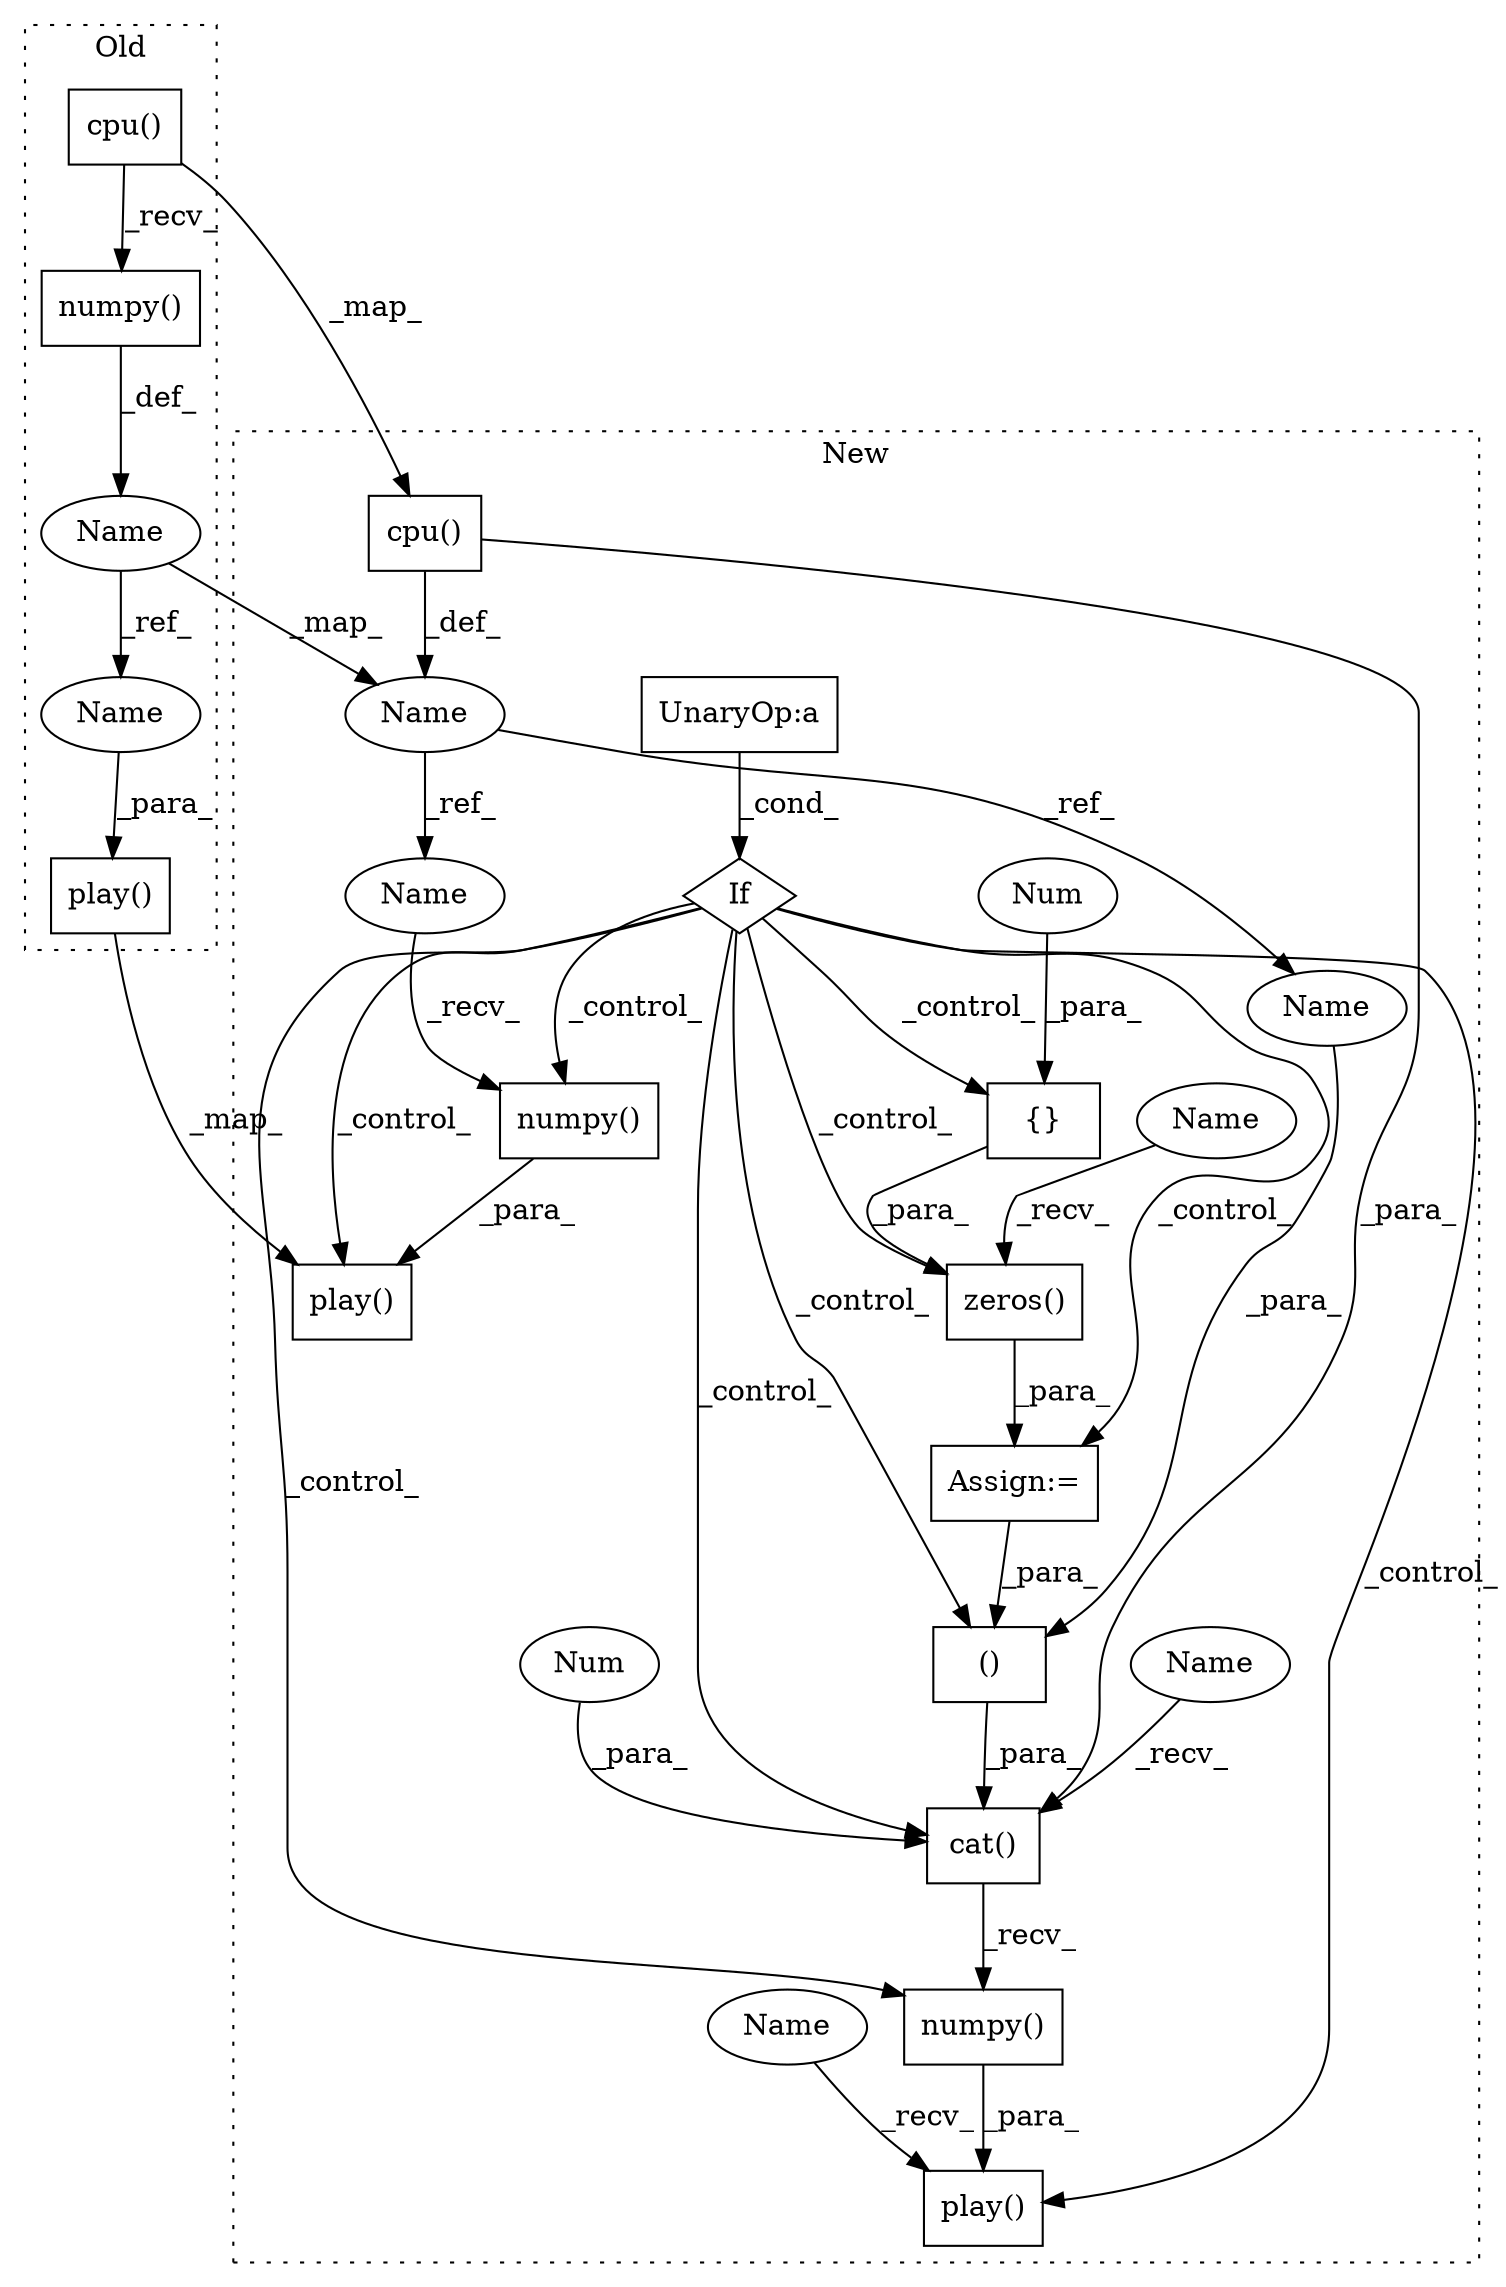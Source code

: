 digraph G {
subgraph cluster0 {
1 [label="numpy()" a="75" s="15596" l="30" shape="box"];
4 [label="play()" a="75" s="15635,15655" l="17,19" shape="box"];
11 [label="Name" a="87" s="15590" l="3" shape="ellipse"];
16 [label="cpu()" a="75" s="15596" l="22" shape="box"];
24 [label="Name" a="87" s="15652" l="3" shape="ellipse"];
label = "Old";
style="dotted";
}
subgraph cluster1 {
2 [label="play()" a="75" s="17033,17086" l="17,19" shape="box"];
3 [label="play()" a="75" s="16915,16943" l="17,19" shape="box"];
5 [label="If" a="96" s="16886" l="3" shape="diamond"];
6 [label="zeros()" a="75" s="17000,17019" l="12,1" shape="box"];
7 [label="UnaryOp:a" a="61" s="16889" l="12" shape="box"];
8 [label="()" a="54" s="17064" l="9" shape="box"];
9 [label="{}" a="59" s="17012,17018" l="1,0" shape="box"];
10 [label="Name" a="87" s="16848" l="3" shape="ellipse"];
12 [label="numpy()" a="75" s="16932" l="11" shape="box"];
13 [label="cat()" a="75" s="17050,17077" l="10,1" shape="box"];
14 [label="numpy()" a="75" s="17050" l="36" shape="box"];
15 [label="cpu()" a="75" s="16854" l="22" shape="box"];
17 [label="Num" a="76" s="17013" l="5" shape="ellipse"];
18 [label="Num" a="76" s="17076" l="1" shape="ellipse"];
19 [label="Assign:=" a="68" s="16997" l="3" shape="box"];
20 [label="Name" a="87" s="17050" l="5" shape="ellipse"];
21 [label="Name" a="87" s="17000" l="5" shape="ellipse"];
22 [label="Name" a="87" s="16932" l="3" shape="ellipse"];
23 [label="Name" a="87" s="17061" l="3" shape="ellipse"];
25 [label="Name" a="87" s="17033" l="11" shape="ellipse"];
label = "New";
style="dotted";
}
1 -> 11 [label="_def_"];
4 -> 3 [label="_map_"];
5 -> 2 [label="_control_"];
5 -> 3 [label="_control_"];
5 -> 12 [label="_control_"];
5 -> 13 [label="_control_"];
5 -> 14 [label="_control_"];
5 -> 6 [label="_control_"];
5 -> 9 [label="_control_"];
5 -> 19 [label="_control_"];
5 -> 8 [label="_control_"];
6 -> 19 [label="_para_"];
7 -> 5 [label="_cond_"];
8 -> 13 [label="_para_"];
9 -> 6 [label="_para_"];
10 -> 22 [label="_ref_"];
10 -> 23 [label="_ref_"];
11 -> 10 [label="_map_"];
11 -> 24 [label="_ref_"];
12 -> 3 [label="_para_"];
13 -> 14 [label="_recv_"];
14 -> 2 [label="_para_"];
15 -> 10 [label="_def_"];
15 -> 13 [label="_para_"];
16 -> 15 [label="_map_"];
16 -> 1 [label="_recv_"];
17 -> 9 [label="_para_"];
18 -> 13 [label="_para_"];
19 -> 8 [label="_para_"];
20 -> 13 [label="_recv_"];
21 -> 6 [label="_recv_"];
22 -> 12 [label="_recv_"];
23 -> 8 [label="_para_"];
24 -> 4 [label="_para_"];
25 -> 2 [label="_recv_"];
}